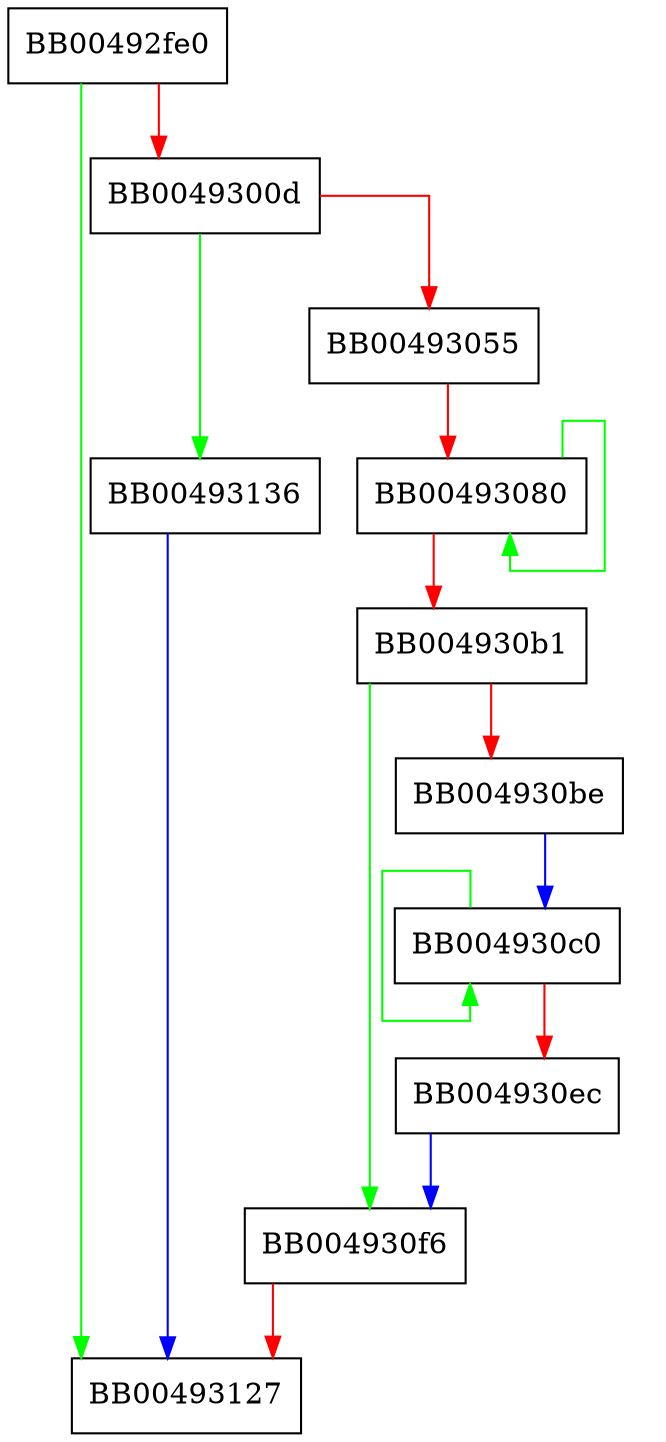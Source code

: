 digraph ssl_log_secret {
  node [shape="box"];
  graph [splines=ortho];
  BB00492fe0 -> BB00493127 [color="green"];
  BB00492fe0 -> BB0049300d [color="red"];
  BB0049300d -> BB00493136 [color="green"];
  BB0049300d -> BB00493055 [color="red"];
  BB00493055 -> BB00493080 [color="red"];
  BB00493080 -> BB00493080 [color="green"];
  BB00493080 -> BB004930b1 [color="red"];
  BB004930b1 -> BB004930f6 [color="green"];
  BB004930b1 -> BB004930be [color="red"];
  BB004930be -> BB004930c0 [color="blue"];
  BB004930c0 -> BB004930c0 [color="green"];
  BB004930c0 -> BB004930ec [color="red"];
  BB004930ec -> BB004930f6 [color="blue"];
  BB004930f6 -> BB00493127 [color="red"];
  BB00493136 -> BB00493127 [color="blue"];
}